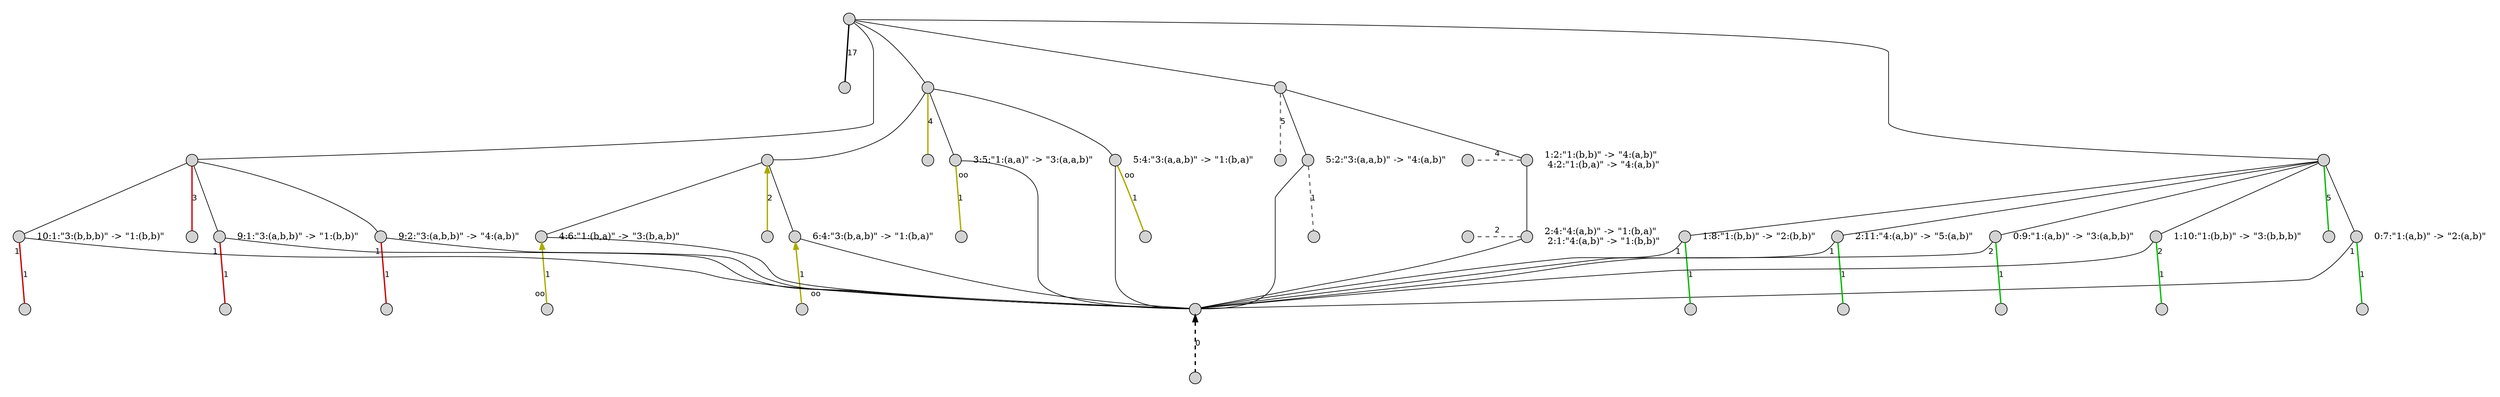 // <Lattice object of 14 atoms 22 concepts 4 coatoms at 0x10c30a710>
digraph Lattice {
	node [label="" shape=circle style=filled width=.25]
	edge [dir=none labeldistance=1.5 minlen=2]
	subgraph cluster_0 {
		style=filled
		color=transparent
		c0
		c0_end
		c0 -> c0_end ["\"\""="" color="" constraint="" dir=back fontname=Helvetica fontsize=12 headlabel="" label=0 pensize=5 penwidth=2 style=dashed taillabel=""]
	}
	subgraph cluster_1 {
		style=filled
		color=transparent
		c1
		c1_end
		c1 -> c1_end [color="#777777" constraint=true fontname=Helvetica fontsize=12 label=1 pensize=5 penwidth=2 style=dashed]
	}
	c1 -> c1 [label="5:2:\"3:(a,a,b)\" -> \"4:(a,b)\"" color=transparent labelangle=270]
	c1 -> c0
	subgraph cluster_2 {
		style=filled
		color=transparent
		c2
		c2_end
		c2 -> c2_end [color="#AAAA00" dir=back fontname=Helvetica fontsize=12 headlabel="         oo" label=1 pensize=5 penwidth=2]
	}
	c2 -> c2 [label="6:4:\"3:(b,a,b)\" -> \"1:(b,a)\"" color=transparent labelangle=270]
	c2 -> c0
	subgraph cluster_3 {
		style=filled
		color=transparent
		c3
		c3_end
		c3 -> c3_end [color="#AAAA00" dir=back fontname=Helvetica fontsize=12 headlabel="oo        " label=1 pensize=5 penwidth=2]
	}
	c3 -> c3 [label="4:6:\"1:(b,a)\" -> \"3:(b,a,b)\"" color=transparent labelangle=270]
	c3 -> c0
	subgraph cluster_4 {
		style=filled
		color=transparent
		c4
		c4_end
		c4 -> c4_end [color="#AAAA00" fontname=Helvetica fontsize=12 label=1 pensize=5 penwidth=2 taillabel="         oo"]
	}
	c4 -> c4 [label="3:5:\"1:(a,a)\" -> \"3:(a,a,b)\"" color=transparent labelangle=270]
	c4 -> c0
	subgraph cluster_5 {
		style=filled
		color=transparent
		c5
		c5_end
		c5 -> c5_end [color="#AAAA00" fontname=Helvetica fontsize=12 label=1 pensize=5 penwidth=2 taillabel="          oo"]
	}
	c5 -> c5 [label="5:4:\"3:(a,a,b)\" -> \"1:(b,a)\"" color=transparent labelangle=270]
	c5 -> c0
	subgraph cluster_6 {
		style=filled
		color=transparent
		c6
		c6_end
		c6 -> c6_end [color="#00BB00" fontname=Helvetica fontsize=12 label=1 pensize=5 penwidth=2 taillabel=" 1  "]
	}
	c6 -> c6 [label="0:7:\"1:(a,b)\" -> \"2:(a,b)\"" color=transparent labelangle=270]
	c6 -> c0
	subgraph cluster_7 {
		style=filled
		color=transparent
		c7
		c7_end
		c7 -> c7_end [color="#00BB00" fontname=Helvetica fontsize=12 label=1 pensize=5 penwidth=2 taillabel="1   "]
	}
	c7 -> c7 [label="1:8:\"1:(b,b)\" -> \"2:(b,b)\"" color=transparent labelangle=270]
	c7 -> c0
	subgraph cluster_8 {
		style=filled
		color=transparent
		c8
		c8_end
		c8 -> c8_end [color="#00BB00" fontname=Helvetica fontsize=12 label=1 pensize=5 penwidth=2 taillabel="1  "]
	}
	c8 -> c8 [label="2:11:\"4:(a,b)\" -> \"5:(a,b)\"" color=transparent labelangle=270]
	c8 -> c0
	subgraph cluster_9 {
		style=filled
		color=transparent
		c9
		c9_end
		c9 -> c9_end [color="#00BB00" fontname=Helvetica fontsize=12 label=1 pensize=5 penwidth=2 taillabel="2 "]
	}
	c9 -> c9 [label="0:9:\"1:(a,b)\" -> \"3:(a,b,b)\"" color=transparent labelangle=270]
	c9 -> c0
	subgraph cluster_10 {
		style=filled
		color=transparent
		c10
		c10_end
		c10 -> c10_end [color="#00BB00" fontname=Helvetica fontsize=12 label=1 pensize=5 penwidth=2 taillabel="      2"]
	}
	c10 -> c10 [label="1:10:\"1:(b,b)\" -> \"3:(b,b,b)\"" color=transparent labelangle=270]
	c10 -> c0
	subgraph cluster_11 {
		style=filled
		color=transparent
		c11
		c11_end
		c11 -> c11_end [color="#CC0000" fontname=Helvetica fontsize=12 label=1 pensize=5 penwidth=2 taillabel="1 "]
	}
	c11 -> c11 [label="9:1:\"3:(a,b,b)\" -> \"1:(b,b)\"" color=transparent labelangle=270]
	c11 -> c0
	subgraph cluster_12 {
		style=filled
		color=transparent
		c12
		c12_end
		c12 -> c12_end [color="#CC0000" fontname=Helvetica fontsize=12 label=1 pensize=5 penwidth=2 taillabel=1]
	}
	c12 -> c12 [label="9:2:\"3:(a,b,b)\" -> \"4:(a,b)\"" color=transparent labelangle=270]
	c12 -> c0
	subgraph cluster_13 {
		style=filled
		color=transparent
		c13
		c13_end
		c13 -> c13_end [color="#CC0000" fontname=Helvetica fontsize=12 label=1 pensize=5 penwidth=2 taillabel=" 1"]
	}
	c13 -> c13 [label="10:1:\"3:(b,b,b)\" -> \"1:(b,b)\"" color=transparent labelangle=270]
	c13 -> c0
	subgraph cluster_14 {
		style=filled
		color=transparent
		c14
		c14_end
		c14 -> c14_end [color="#AAAA00" dir=back fontname=Helvetica fontsize=12 label=2 pensize=5 penwidth=2]
	}
	c14 -> c2
	c14 -> c3
	subgraph cluster_15 {
		style=filled
		color=transparent
		c15
		c15_end
		c15 -> c15_end [color="#777777" constraint=false fontname=Helvetica fontsize=12 label=2 pensize=5 penwidth=2 style=dashed taillabel=""]
	}
	c15 -> c15 [label="2:4:\"4:(a,b)\" -> \"1:(b,a)\"	
2:1:\"4:(a,b)\" -> \"1:(b,b)\"" color=transparent labelangle=270]
	c15 -> c0
	subgraph cluster_16 {
		style=filled
		color=transparent
		c16
		c16_end
		c16 -> c16_end [color="#CC0000" fontname=Helvetica fontsize=12 label=3 pensize=5 penwidth=2]
	}
	c16 -> c11
	c16 -> c12
	c16 -> c13
	subgraph cluster_17 {
		style=filled
		color=transparent
		c17
		c17_end
		c17 -> c17_end [color="#AAAA00" fontname=Helvetica fontsize=12 label=4 pensize=5 penwidth=2]
	}
	c17 -> c4
	c17 -> c5
	c17 -> c14
	subgraph cluster_18 {
		style=filled
		color=transparent
		c18
		c18_end
		c18 -> c18_end [color="#777777" constraint=false fontname=Helvetica fontsize=12 label=4 pensize=5 penwidth=2 style=dashed]
	}
	c18 -> c18 [label="1:2:\"1:(b,b)\" -> \"4:(a,b)\"	
4:2:\"1:(b,a)\" -> \"4:(a,b)\"" color=transparent labelangle=270]
	c18 -> c15
	subgraph cluster_19 {
		style=filled
		color=transparent
		c19
		c19_end
		c19 -> c19_end [color="#777777" fontname=Helvetica fontsize=12 label=5 pensize=5 penwidth=2 style=dashed]
	}
	c19 -> c1
	c19 -> c18
	subgraph cluster_20 {
		style=filled
		color=transparent
		c20
		c20_end
		c20 -> c20_end [color="#00BB00" fontname=Helvetica fontsize=12 label=5 pensize=5 penwidth=2]
	}
	c20 -> c6
	c20 -> c7
	c20 -> c8
	c20 -> c9
	c20 -> c10
	subgraph cluster_21 {
		style=filled
		color=transparent
		c21
		c21_end
		c21 -> c21_end [fontname=Helvetica fontsize=12 label=17 pensize=5 penwidth=2]
	}
	c21 -> c16
	c21 -> c17
	c21 -> c19
	c21 -> c20
}
